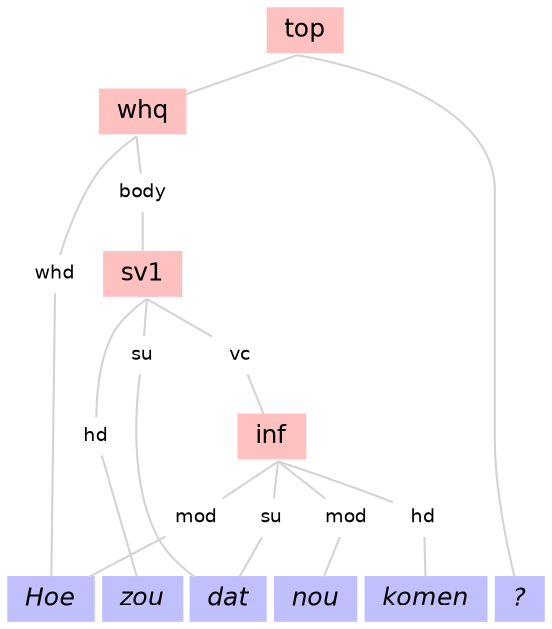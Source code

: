 strict graph gr {

    ranksep=".25 equally"
    nodesep=.05
    ordering=out

    node [shape=box, height=0, width=0, style=filled, fontsize=12, color="#ffc0c0", fontname="Helvetica"];

    n0 [label="top"];
    n1 [label="whq"];
    n3 [label="sv1"];
    n6 [label="inf"];

    node [fontname="Helvetica-Oblique", shape=box, color="#c0c0ff", style=filled];

    t2 [label="Hoe"];
    t4 [label="zou"];
    t5 [label="dat"];
    t9 [label="nou"];
    t10 [label="komen"];
    t11 [label="?"];

    node [fontname="Helvetica", shape=plaintext, style=solid, fontsize=9];

    n1t2 [label="whd"];
    n1n3 [label="body"];
    n3t4 [label="hd"];
    n3t5 [label="su"];
    n3n6 [label="vc"];
    n6t2 [label="mod"];
    n6t5 [label="su"];
    n6t9 [label="mod"];
    n6t10 [label="hd"];

    {rank=same; edge[style=invis]; t2 -- t4 -- t5 -- t9 -- t10 -- t11 }

    edge [sametail=true, color="#d3d3d3"];

    n0 -- n1;
    n0 -- t11;
    n1 -- n1t2 -- t2;
    n1 -- n1n3 -- n3;
    n3 -- n3t4 -- t4;
    n3 -- n3t5 -- t5;
    n3 -- n3n6 -- n6;
    n6 -- n6t2 -- t2;
    n6 -- n6t5 -- t5;
    n6 -- n6t9 -- t9;
    n6 -- n6t10 -- t10;
}
